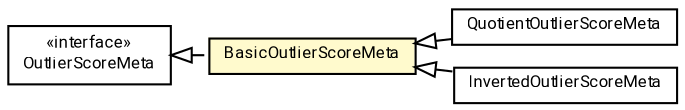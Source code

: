 #!/usr/local/bin/dot
#
# Class diagram 
# Generated by UMLGraph version R5_7_2-60-g0e99a6 (http://www.spinellis.gr/umlgraph/)
#

digraph G {
	graph [fontnames="svg"]
	edge [fontname="Roboto",fontsize=7,labelfontname="Roboto",labelfontsize=7,color="black"];
	node [fontname="Roboto",fontcolor="black",fontsize=8,shape=plaintext,margin=0,width=0,height=0];
	nodesep=0.15;
	ranksep=0.25;
	rankdir=LR;
	// de.lmu.ifi.dbs.elki.result.outlier.BasicOutlierScoreMeta
	c1840639 [label=<<table title="de.lmu.ifi.dbs.elki.result.outlier.BasicOutlierScoreMeta" border="0" cellborder="1" cellspacing="0" cellpadding="2" bgcolor="lemonChiffon" href="BasicOutlierScoreMeta.html" target="_parent">
		<tr><td><table border="0" cellspacing="0" cellpadding="1">
		<tr><td align="center" balign="center"> <font face="Roboto">BasicOutlierScoreMeta</font> </td></tr>
		</table></td></tr>
		</table>>, URL="BasicOutlierScoreMeta.html"];
	// de.lmu.ifi.dbs.elki.result.outlier.OutlierScoreMeta
	c1840640 [label=<<table title="de.lmu.ifi.dbs.elki.result.outlier.OutlierScoreMeta" border="0" cellborder="1" cellspacing="0" cellpadding="2" href="OutlierScoreMeta.html" target="_parent">
		<tr><td><table border="0" cellspacing="0" cellpadding="1">
		<tr><td align="center" balign="center"> &#171;interface&#187; </td></tr>
		<tr><td align="center" balign="center"> <font face="Roboto">OutlierScoreMeta</font> </td></tr>
		</table></td></tr>
		</table>>, URL="OutlierScoreMeta.html"];
	// de.lmu.ifi.dbs.elki.result.outlier.QuotientOutlierScoreMeta
	c1840641 [label=<<table title="de.lmu.ifi.dbs.elki.result.outlier.QuotientOutlierScoreMeta" border="0" cellborder="1" cellspacing="0" cellpadding="2" href="QuotientOutlierScoreMeta.html" target="_parent">
		<tr><td><table border="0" cellspacing="0" cellpadding="1">
		<tr><td align="center" balign="center"> <font face="Roboto">QuotientOutlierScoreMeta</font> </td></tr>
		</table></td></tr>
		</table>>, URL="QuotientOutlierScoreMeta.html"];
	// de.lmu.ifi.dbs.elki.result.outlier.InvertedOutlierScoreMeta
	c1840644 [label=<<table title="de.lmu.ifi.dbs.elki.result.outlier.InvertedOutlierScoreMeta" border="0" cellborder="1" cellspacing="0" cellpadding="2" href="InvertedOutlierScoreMeta.html" target="_parent">
		<tr><td><table border="0" cellspacing="0" cellpadding="1">
		<tr><td align="center" balign="center"> <font face="Roboto">InvertedOutlierScoreMeta</font> </td></tr>
		</table></td></tr>
		</table>>, URL="InvertedOutlierScoreMeta.html"];
	// de.lmu.ifi.dbs.elki.result.outlier.BasicOutlierScoreMeta implements de.lmu.ifi.dbs.elki.result.outlier.OutlierScoreMeta
	c1840640 -> c1840639 [arrowtail=empty,style=dashed,dir=back,weight=9];
	// de.lmu.ifi.dbs.elki.result.outlier.QuotientOutlierScoreMeta extends de.lmu.ifi.dbs.elki.result.outlier.BasicOutlierScoreMeta
	c1840639 -> c1840641 [arrowtail=empty,dir=back,weight=10];
	// de.lmu.ifi.dbs.elki.result.outlier.InvertedOutlierScoreMeta extends de.lmu.ifi.dbs.elki.result.outlier.BasicOutlierScoreMeta
	c1840639 -> c1840644 [arrowtail=empty,dir=back,weight=10];
}

